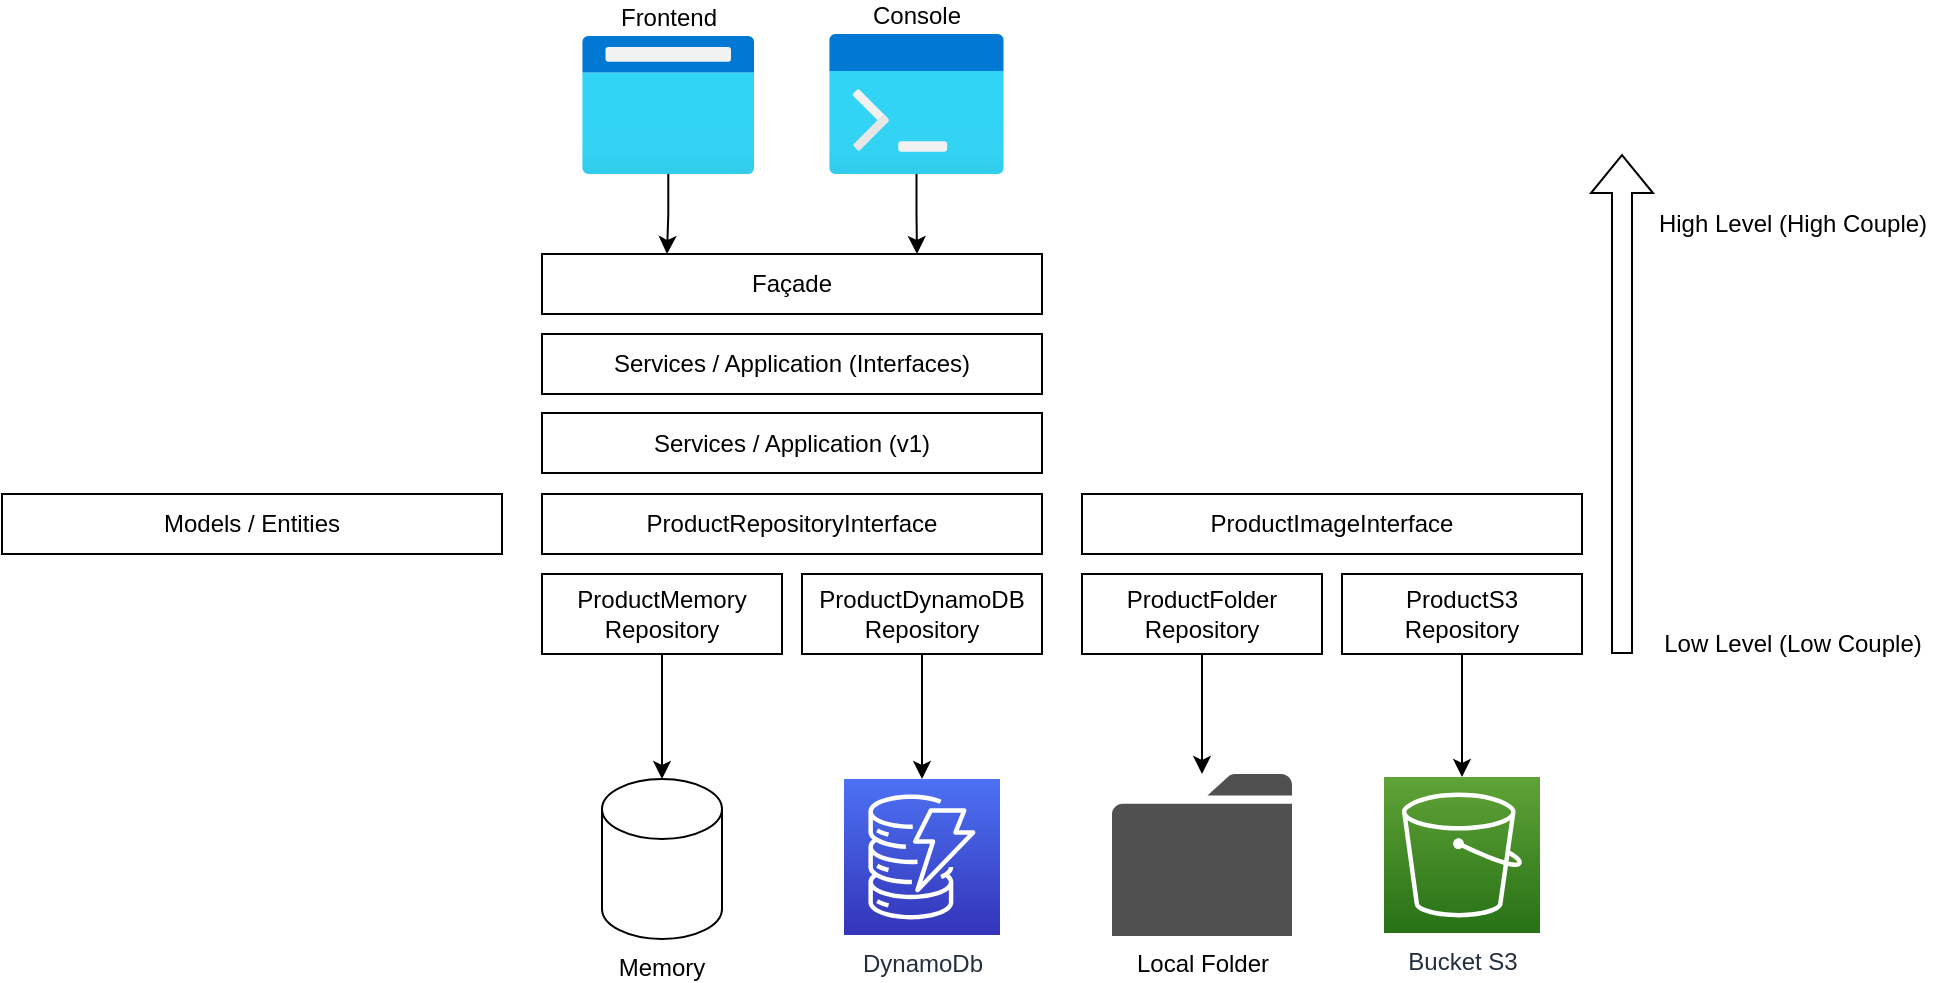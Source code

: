 <mxfile version="21.5.1" type="device">
  <diagram name="Page-1" id="SplO8h5gbRyYTl8_z3Zm">
    <mxGraphModel dx="903" dy="904" grid="1" gridSize="10" guides="1" tooltips="1" connect="1" arrows="1" fold="1" page="1" pageScale="1" pageWidth="827" pageHeight="1169" math="0" shadow="0">
      <root>
        <mxCell id="0" />
        <mxCell id="1" parent="0" />
        <mxCell id="jNNwkm4Pt1Z7b0PhEC-a-1" value="Façade" style="rounded=0;whiteSpace=wrap;html=1;" vertex="1" parent="1">
          <mxGeometry x="280" y="490" width="250" height="30" as="geometry" />
        </mxCell>
        <mxCell id="jNNwkm4Pt1Z7b0PhEC-a-2" value="Services / Application (Interfaces)" style="rounded=0;whiteSpace=wrap;html=1;" vertex="1" parent="1">
          <mxGeometry x="280" y="530" width="250" height="30" as="geometry" />
        </mxCell>
        <mxCell id="jNNwkm4Pt1Z7b0PhEC-a-3" value="Services / Application (v1)" style="rounded=0;whiteSpace=wrap;html=1;" vertex="1" parent="1">
          <mxGeometry x="280" y="569.5" width="250" height="30" as="geometry" />
        </mxCell>
        <mxCell id="jNNwkm4Pt1Z7b0PhEC-a-4" value="ProductRepositoryInterface" style="rounded=0;whiteSpace=wrap;html=1;" vertex="1" parent="1">
          <mxGeometry x="280" y="610" width="250" height="30" as="geometry" />
        </mxCell>
        <mxCell id="jNNwkm4Pt1Z7b0PhEC-a-17" style="edgeStyle=orthogonalEdgeStyle;rounded=0;orthogonalLoop=1;jettySize=auto;html=1;" edge="1" parent="1" source="jNNwkm4Pt1Z7b0PhEC-a-5" target="jNNwkm4Pt1Z7b0PhEC-a-14">
          <mxGeometry relative="1" as="geometry" />
        </mxCell>
        <mxCell id="jNNwkm4Pt1Z7b0PhEC-a-5" value="ProductMemory&lt;br&gt;Repository" style="rounded=0;whiteSpace=wrap;html=1;" vertex="1" parent="1">
          <mxGeometry x="280" y="650" width="120" height="40" as="geometry" />
        </mxCell>
        <mxCell id="jNNwkm4Pt1Z7b0PhEC-a-16" style="edgeStyle=orthogonalEdgeStyle;rounded=0;orthogonalLoop=1;jettySize=auto;html=1;" edge="1" parent="1" source="jNNwkm4Pt1Z7b0PhEC-a-6" target="jNNwkm4Pt1Z7b0PhEC-a-15">
          <mxGeometry relative="1" as="geometry" />
        </mxCell>
        <mxCell id="jNNwkm4Pt1Z7b0PhEC-a-6" value="ProductDynamoDB&lt;br&gt;Repository" style="rounded=0;whiteSpace=wrap;html=1;" vertex="1" parent="1">
          <mxGeometry x="410" y="650" width="120" height="40" as="geometry" />
        </mxCell>
        <mxCell id="jNNwkm4Pt1Z7b0PhEC-a-8" value="Models / Entities" style="rounded=0;whiteSpace=wrap;html=1;" vertex="1" parent="1">
          <mxGeometry x="10" y="610" width="250" height="30" as="geometry" />
        </mxCell>
        <mxCell id="jNNwkm4Pt1Z7b0PhEC-a-9" value="ProductImageInterface" style="rounded=0;whiteSpace=wrap;html=1;" vertex="1" parent="1">
          <mxGeometry x="550" y="610" width="250" height="30" as="geometry" />
        </mxCell>
        <mxCell id="jNNwkm4Pt1Z7b0PhEC-a-18" style="edgeStyle=orthogonalEdgeStyle;rounded=0;orthogonalLoop=1;jettySize=auto;html=1;" edge="1" parent="1" source="jNNwkm4Pt1Z7b0PhEC-a-10" target="jNNwkm4Pt1Z7b0PhEC-a-13">
          <mxGeometry relative="1" as="geometry" />
        </mxCell>
        <mxCell id="jNNwkm4Pt1Z7b0PhEC-a-10" value="ProductFolder&lt;br&gt;Repository" style="rounded=0;whiteSpace=wrap;html=1;" vertex="1" parent="1">
          <mxGeometry x="550" y="650" width="120" height="40" as="geometry" />
        </mxCell>
        <mxCell id="jNNwkm4Pt1Z7b0PhEC-a-19" style="edgeStyle=orthogonalEdgeStyle;rounded=0;orthogonalLoop=1;jettySize=auto;html=1;" edge="1" parent="1" source="jNNwkm4Pt1Z7b0PhEC-a-11" target="jNNwkm4Pt1Z7b0PhEC-a-12">
          <mxGeometry relative="1" as="geometry" />
        </mxCell>
        <mxCell id="jNNwkm4Pt1Z7b0PhEC-a-11" value="ProductS3&lt;br&gt;Repository" style="rounded=0;whiteSpace=wrap;html=1;" vertex="1" parent="1">
          <mxGeometry x="680" y="650" width="120" height="40" as="geometry" />
        </mxCell>
        <mxCell id="jNNwkm4Pt1Z7b0PhEC-a-12" value="Bucket S3" style="sketch=0;points=[[0,0,0],[0.25,0,0],[0.5,0,0],[0.75,0,0],[1,0,0],[0,1,0],[0.25,1,0],[0.5,1,0],[0.75,1,0],[1,1,0],[0,0.25,0],[0,0.5,0],[0,0.75,0],[1,0.25,0],[1,0.5,0],[1,0.75,0]];outlineConnect=0;fontColor=#232F3E;gradientColor=#60A337;gradientDirection=north;fillColor=#277116;strokeColor=#ffffff;dashed=0;verticalLabelPosition=bottom;verticalAlign=top;align=center;html=1;fontSize=12;fontStyle=0;aspect=fixed;shape=mxgraph.aws4.resourceIcon;resIcon=mxgraph.aws4.s3;" vertex="1" parent="1">
          <mxGeometry x="701" y="751.5" width="78" height="78" as="geometry" />
        </mxCell>
        <mxCell id="jNNwkm4Pt1Z7b0PhEC-a-13" value="Local Folder" style="sketch=0;pointerEvents=1;shadow=0;dashed=0;html=1;strokeColor=none;fillColor=#505050;labelPosition=center;verticalLabelPosition=bottom;verticalAlign=top;outlineConnect=0;align=center;shape=mxgraph.office.concepts.folder;" vertex="1" parent="1">
          <mxGeometry x="565" y="750" width="90" height="81" as="geometry" />
        </mxCell>
        <mxCell id="jNNwkm4Pt1Z7b0PhEC-a-14" value="Memory" style="shape=cylinder3;whiteSpace=wrap;html=1;boundedLbl=1;backgroundOutline=1;size=15;verticalAlign=top;labelPosition=center;verticalLabelPosition=bottom;align=center;" vertex="1" parent="1">
          <mxGeometry x="310" y="752.5" width="60" height="80" as="geometry" />
        </mxCell>
        <mxCell id="jNNwkm4Pt1Z7b0PhEC-a-15" value="DynamoDb" style="sketch=0;points=[[0,0,0],[0.25,0,0],[0.5,0,0],[0.75,0,0],[1,0,0],[0,1,0],[0.25,1,0],[0.5,1,0],[0.75,1,0],[1,1,0],[0,0.25,0],[0,0.5,0],[0,0.75,0],[1,0.25,0],[1,0.5,0],[1,0.75,0]];outlineConnect=0;fontColor=#232F3E;gradientColor=#4D72F3;gradientDirection=north;fillColor=#3334B9;strokeColor=#ffffff;dashed=0;verticalLabelPosition=bottom;verticalAlign=top;align=center;html=1;fontSize=12;fontStyle=0;aspect=fixed;shape=mxgraph.aws4.resourceIcon;resIcon=mxgraph.aws4.dynamodb;" vertex="1" parent="1">
          <mxGeometry x="431" y="752.5" width="78" height="78" as="geometry" />
        </mxCell>
        <mxCell id="jNNwkm4Pt1Z7b0PhEC-a-20" value="" style="shape=flexArrow;endArrow=classic;html=1;rounded=0;" edge="1" parent="1">
          <mxGeometry width="50" height="50" relative="1" as="geometry">
            <mxPoint x="820" y="690" as="sourcePoint" />
            <mxPoint x="820" y="440" as="targetPoint" />
          </mxGeometry>
        </mxCell>
        <mxCell id="jNNwkm4Pt1Z7b0PhEC-a-22" value="Low Level (Low Couple)" style="text;html=1;align=center;verticalAlign=middle;resizable=0;points=[];autosize=1;strokeColor=none;fillColor=none;" vertex="1" parent="1">
          <mxGeometry x="830" y="670" width="150" height="30" as="geometry" />
        </mxCell>
        <mxCell id="jNNwkm4Pt1Z7b0PhEC-a-23" value="High Level (High Couple)" style="text;html=1;align=center;verticalAlign=middle;resizable=0;points=[];autosize=1;strokeColor=none;fillColor=none;" vertex="1" parent="1">
          <mxGeometry x="825" y="460" width="160" height="30" as="geometry" />
        </mxCell>
        <mxCell id="jNNwkm4Pt1Z7b0PhEC-a-29" style="edgeStyle=orthogonalEdgeStyle;rounded=0;orthogonalLoop=1;jettySize=auto;html=1;entryX=0.75;entryY=0;entryDx=0;entryDy=0;" edge="1" parent="1" source="jNNwkm4Pt1Z7b0PhEC-a-25" target="jNNwkm4Pt1Z7b0PhEC-a-1">
          <mxGeometry relative="1" as="geometry" />
        </mxCell>
        <mxCell id="jNNwkm4Pt1Z7b0PhEC-a-25" value="Console" style="image;aspect=fixed;html=1;points=[];align=center;fontSize=12;image=img/lib/azure2/general/Dev_Console.svg;labelPosition=center;verticalLabelPosition=top;verticalAlign=bottom;" vertex="1" parent="1">
          <mxGeometry x="423.5" y="380" width="87.5" height="70" as="geometry" />
        </mxCell>
        <mxCell id="jNNwkm4Pt1Z7b0PhEC-a-27" style="edgeStyle=orthogonalEdgeStyle;rounded=0;orthogonalLoop=1;jettySize=auto;html=1;entryX=0.25;entryY=0;entryDx=0;entryDy=0;" edge="1" parent="1" source="jNNwkm4Pt1Z7b0PhEC-a-26" target="jNNwkm4Pt1Z7b0PhEC-a-1">
          <mxGeometry relative="1" as="geometry" />
        </mxCell>
        <mxCell id="jNNwkm4Pt1Z7b0PhEC-a-26" value="Frontend" style="image;aspect=fixed;html=1;points=[];align=center;fontSize=12;image=img/lib/azure2/general/Browser.svg;labelPosition=center;verticalLabelPosition=top;verticalAlign=bottom;" vertex="1" parent="1">
          <mxGeometry x="300" y="381" width="86.25" height="69" as="geometry" />
        </mxCell>
      </root>
    </mxGraphModel>
  </diagram>
</mxfile>
